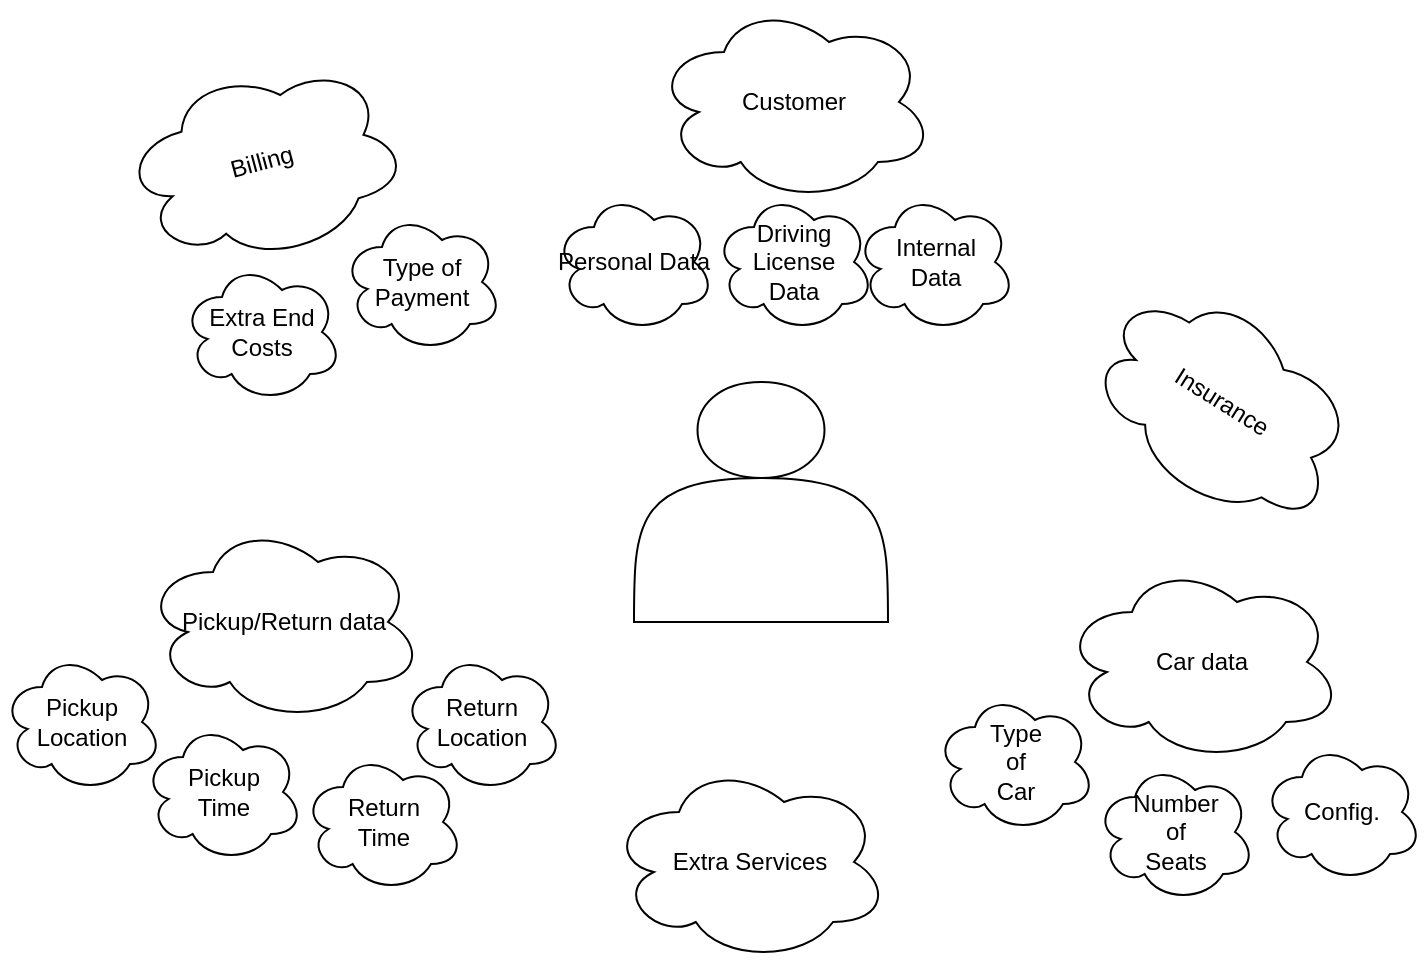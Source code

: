 <mxfile version="12.2.4" type="device" pages="1"><diagram id="8v6KsvQAqmQpDWRTodU2" name="Page-1"><mxGraphModel dx="2011" dy="1110" grid="1" gridSize="10" guides="1" tooltips="1" connect="1" arrows="1" fold="1" page="1" pageScale="1" pageWidth="1169" pageHeight="827" math="0" shadow="0"><root><mxCell id="0"/><mxCell id="1" parent="0"/><mxCell id="tbabkfvFw17a81fnTqIx-2" value="" style="shape=actor;whiteSpace=wrap;html=1;" vertex="1" parent="1"><mxGeometry x="536" y="363" width="127" height="120" as="geometry"/></mxCell><mxCell id="tbabkfvFw17a81fnTqIx-3" value="Pickup/Return data" style="ellipse;shape=cloud;whiteSpace=wrap;html=1;" vertex="1" parent="1"><mxGeometry x="290.5" y="433" width="140" height="100" as="geometry"/></mxCell><mxCell id="tbabkfvFw17a81fnTqIx-4" value="Billing" style="ellipse;shape=cloud;whiteSpace=wrap;html=1;rotation=-15;" vertex="1" parent="1"><mxGeometry x="280" y="203" width="140" height="100" as="geometry"/></mxCell><mxCell id="tbabkfvFw17a81fnTqIx-5" value="Customer" style="ellipse;shape=cloud;whiteSpace=wrap;html=1;" vertex="1" parent="1"><mxGeometry x="546" y="173" width="140" height="100" as="geometry"/></mxCell><mxCell id="tbabkfvFw17a81fnTqIx-6" value="Car data" style="ellipse;shape=cloud;whiteSpace=wrap;html=1;" vertex="1" parent="1"><mxGeometry x="750" y="453" width="140" height="100" as="geometry"/></mxCell><mxCell id="tbabkfvFw17a81fnTqIx-7" value="Insurance" style="ellipse;shape=cloud;whiteSpace=wrap;html=1;rotation=32;" vertex="1" parent="1"><mxGeometry x="760" y="323" width="140" height="100" as="geometry"/></mxCell><mxCell id="tbabkfvFw17a81fnTqIx-8" value="Extra End Costs" style="ellipse;shape=cloud;whiteSpace=wrap;html=1;" vertex="1" parent="1"><mxGeometry x="310" y="303" width="80" height="70" as="geometry"/></mxCell><mxCell id="tbabkfvFw17a81fnTqIx-9" value="Type of Payment" style="ellipse;shape=cloud;whiteSpace=wrap;html=1;" vertex="1" parent="1"><mxGeometry x="390" y="278" width="80" height="70" as="geometry"/></mxCell><mxCell id="tbabkfvFw17a81fnTqIx-11" value="Personal Data" style="ellipse;shape=cloud;whiteSpace=wrap;html=1;" vertex="1" parent="1"><mxGeometry x="496" y="268" width="80" height="70" as="geometry"/></mxCell><mxCell id="tbabkfvFw17a81fnTqIx-12" value="&lt;div&gt;Driving License&lt;/div&gt;&lt;div&gt;Data&lt;/div&gt;" style="ellipse;shape=cloud;whiteSpace=wrap;html=1;" vertex="1" parent="1"><mxGeometry x="576" y="268" width="80" height="70" as="geometry"/></mxCell><mxCell id="tbabkfvFw17a81fnTqIx-15" value="&lt;div&gt;Internal&lt;/div&gt;&lt;div&gt;Data&lt;br&gt;&lt;/div&gt;" style="ellipse;shape=cloud;whiteSpace=wrap;html=1;" vertex="1" parent="1"><mxGeometry x="646.5" y="268" width="80" height="70" as="geometry"/></mxCell><mxCell id="tbabkfvFw17a81fnTqIx-16" value="&lt;div&gt;Pickup&lt;/div&gt;&lt;div&gt;Location&lt;/div&gt;" style="ellipse;shape=cloud;whiteSpace=wrap;html=1;" vertex="1" parent="1"><mxGeometry x="220" y="498" width="80" height="70" as="geometry"/></mxCell><mxCell id="tbabkfvFw17a81fnTqIx-17" value="&lt;div&gt;Return&lt;/div&gt;&lt;div&gt;Location&lt;br&gt;&lt;/div&gt;" style="ellipse;shape=cloud;whiteSpace=wrap;html=1;" vertex="1" parent="1"><mxGeometry x="420" y="498" width="80" height="70" as="geometry"/></mxCell><mxCell id="tbabkfvFw17a81fnTqIx-18" value="&lt;div&gt;Pickup&lt;/div&gt;&lt;div&gt;Time&lt;/div&gt;" style="ellipse;shape=cloud;whiteSpace=wrap;html=1;" vertex="1" parent="1"><mxGeometry x="290.5" y="533" width="80" height="70" as="geometry"/></mxCell><mxCell id="tbabkfvFw17a81fnTqIx-19" value="Return&lt;br&gt;Time" style="ellipse;shape=cloud;whiteSpace=wrap;html=1;" vertex="1" parent="1"><mxGeometry x="370.5" y="548" width="80" height="70" as="geometry"/></mxCell><mxCell id="tbabkfvFw17a81fnTqIx-21" value="&lt;div&gt;Type&lt;/div&gt;&lt;div&gt;of&lt;/div&gt;&lt;div&gt;Car&lt;br&gt;&lt;/div&gt;" style="ellipse;shape=cloud;whiteSpace=wrap;html=1;" vertex="1" parent="1"><mxGeometry x="686.5" y="518" width="80" height="70" as="geometry"/></mxCell><mxCell id="tbabkfvFw17a81fnTqIx-22" value="&lt;div&gt;Number&lt;/div&gt;&lt;div&gt;of&lt;/div&gt;&lt;div&gt;Seats&lt;br&gt;&lt;/div&gt;" style="ellipse;shape=cloud;whiteSpace=wrap;html=1;" vertex="1" parent="1"><mxGeometry x="766.5" y="553" width="80" height="70" as="geometry"/></mxCell><mxCell id="tbabkfvFw17a81fnTqIx-23" value="Config." style="ellipse;shape=cloud;whiteSpace=wrap;html=1;" vertex="1" parent="1"><mxGeometry x="850" y="543" width="80" height="70" as="geometry"/></mxCell><mxCell id="tbabkfvFw17a81fnTqIx-26" value="Extra Services" style="ellipse;shape=cloud;whiteSpace=wrap;html=1;" vertex="1" parent="1"><mxGeometry x="523.5" y="553" width="140" height="100" as="geometry"/></mxCell></root></mxGraphModel></diagram></mxfile>